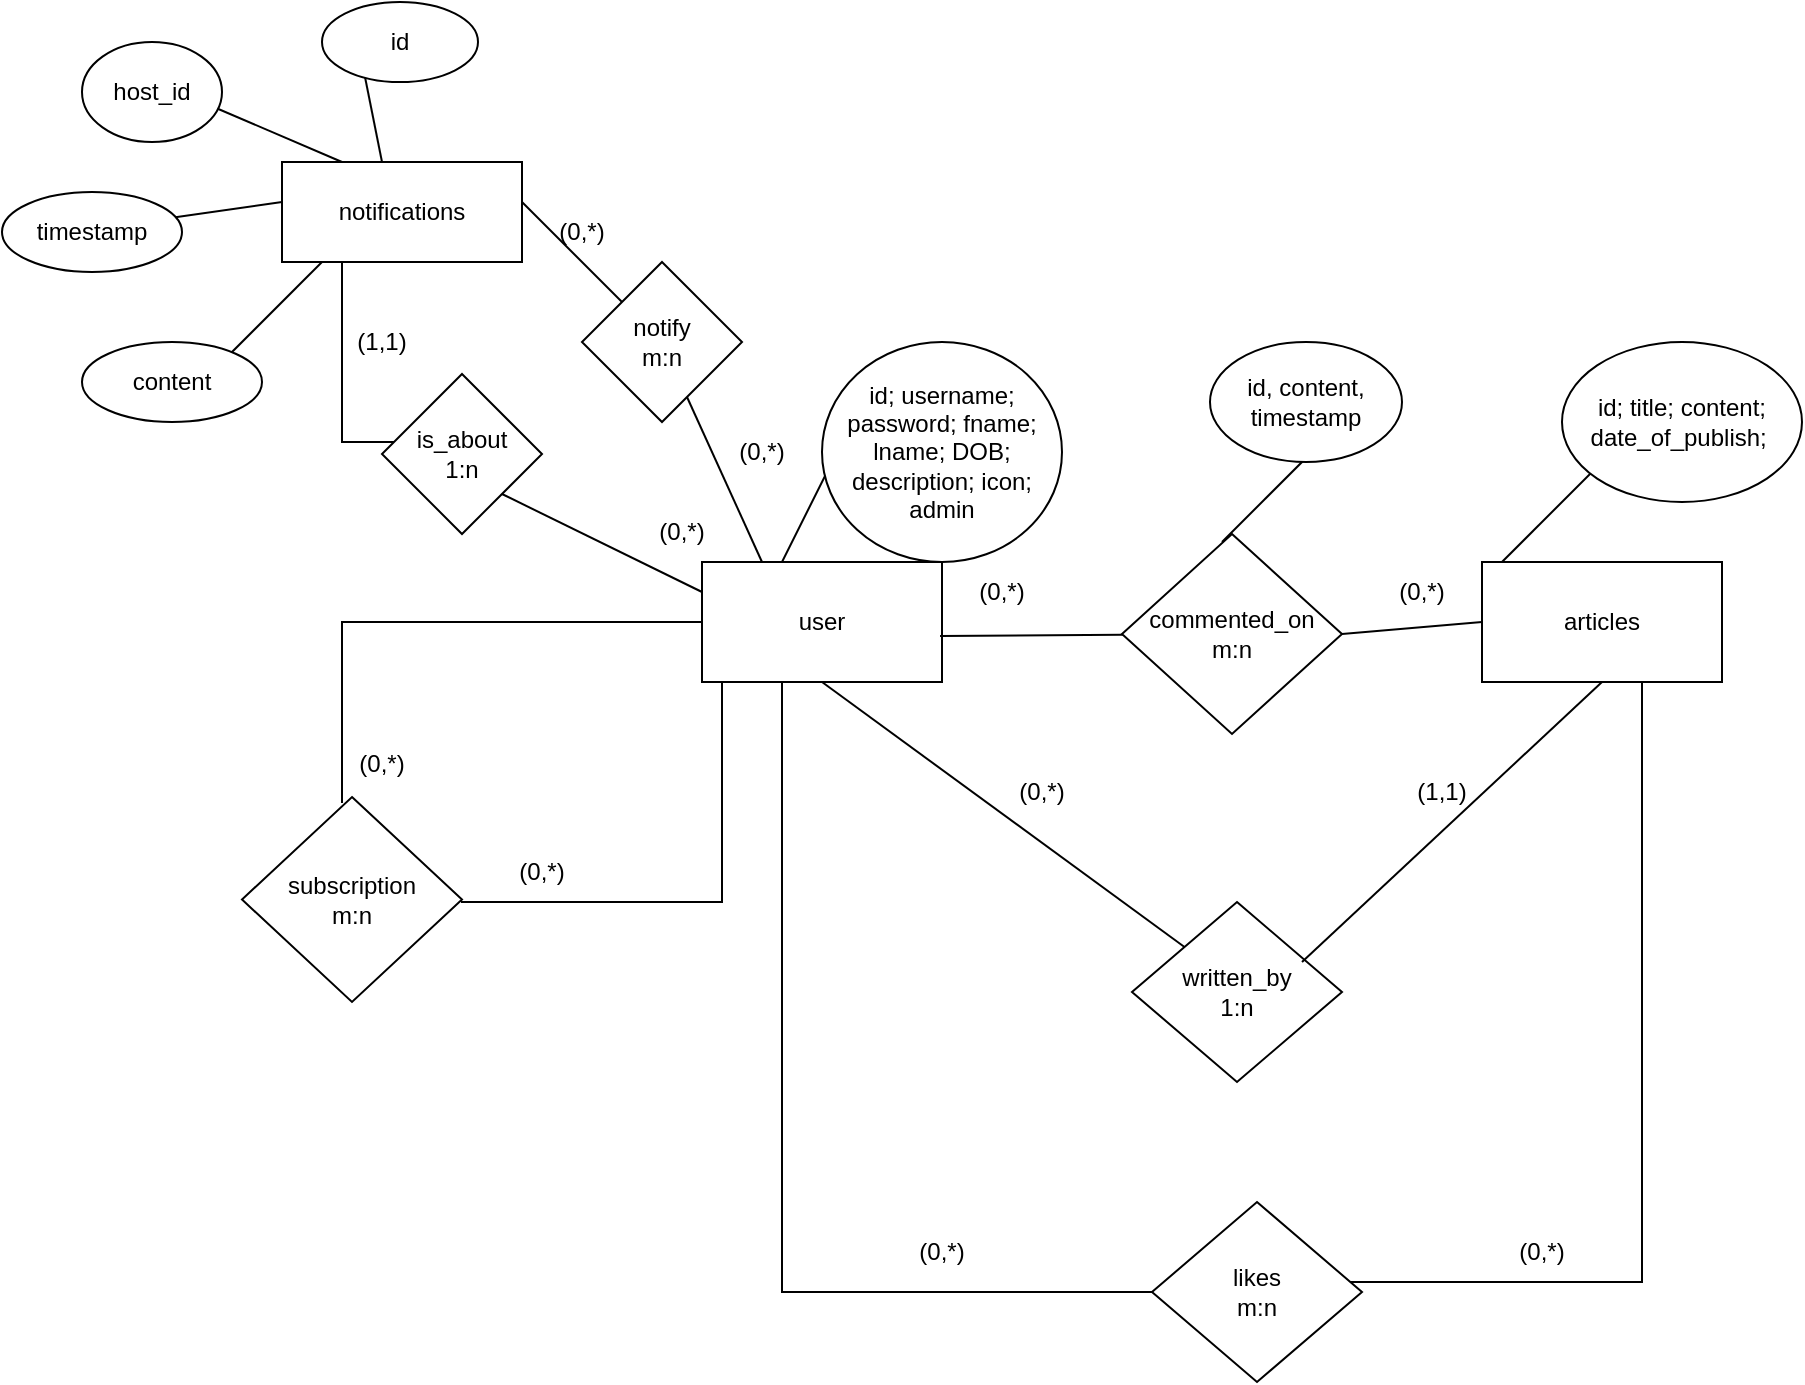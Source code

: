 <mxfile version="22.0.4" type="device">
  <diagram name="Page-1" id="V4wbKNGJBco0nnBHFYRO">
    <mxGraphModel dx="2014" dy="1910" grid="1" gridSize="10" guides="1" tooltips="1" connect="1" arrows="1" fold="1" page="1" pageScale="1" pageWidth="827" pageHeight="1169" math="0" shadow="0">
      <root>
        <mxCell id="0" />
        <mxCell id="1" parent="0" />
        <mxCell id="Q5Wlw16gAsBkRXOiy66L-1" value="user" style="rounded=0;whiteSpace=wrap;html=1;" vertex="1" parent="1">
          <mxGeometry x="100" y="90" width="120" height="60" as="geometry" />
        </mxCell>
        <mxCell id="Q5Wlw16gAsBkRXOiy66L-2" value="written_by&lt;br&gt;1:n" style="rhombus;whiteSpace=wrap;html=1;" vertex="1" parent="1">
          <mxGeometry x="315" y="260" width="105" height="90" as="geometry" />
        </mxCell>
        <mxCell id="Q5Wlw16gAsBkRXOiy66L-3" value="commented_on&lt;br&gt;m:n" style="rhombus;whiteSpace=wrap;html=1;" vertex="1" parent="1">
          <mxGeometry x="310" y="76" width="110" height="100" as="geometry" />
        </mxCell>
        <mxCell id="Q5Wlw16gAsBkRXOiy66L-4" value="articles" style="rounded=0;whiteSpace=wrap;html=1;" vertex="1" parent="1">
          <mxGeometry x="490" y="90" width="120" height="60" as="geometry" />
        </mxCell>
        <mxCell id="Q5Wlw16gAsBkRXOiy66L-5" value="" style="endArrow=none;html=1;rounded=0;entryX=0.5;entryY=1;entryDx=0;entryDy=0;" edge="1" parent="1" target="Q5Wlw16gAsBkRXOiy66L-4">
          <mxGeometry width="50" height="50" relative="1" as="geometry">
            <mxPoint x="400" y="290" as="sourcePoint" />
            <mxPoint x="450" y="240" as="targetPoint" />
          </mxGeometry>
        </mxCell>
        <mxCell id="Q5Wlw16gAsBkRXOiy66L-6" value="" style="endArrow=none;html=1;rounded=0;exitX=0;exitY=0;exitDx=0;exitDy=0;entryX=0.5;entryY=1;entryDx=0;entryDy=0;" edge="1" parent="1" source="Q5Wlw16gAsBkRXOiy66L-2" target="Q5Wlw16gAsBkRXOiy66L-1">
          <mxGeometry width="50" height="50" relative="1" as="geometry">
            <mxPoint x="160" y="250" as="sourcePoint" />
            <mxPoint x="160" y="160" as="targetPoint" />
          </mxGeometry>
        </mxCell>
        <mxCell id="Q5Wlw16gAsBkRXOiy66L-7" value="" style="endArrow=none;html=1;rounded=0;exitX=0.992;exitY=0.617;exitDx=0;exitDy=0;exitPerimeter=0;" edge="1" parent="1" source="Q5Wlw16gAsBkRXOiy66L-1" target="Q5Wlw16gAsBkRXOiy66L-3">
          <mxGeometry width="50" height="50" relative="1" as="geometry">
            <mxPoint x="220" y="130" as="sourcePoint" />
            <mxPoint x="270" y="80" as="targetPoint" />
          </mxGeometry>
        </mxCell>
        <mxCell id="Q5Wlw16gAsBkRXOiy66L-9" value="" style="endArrow=none;html=1;rounded=0;entryX=0;entryY=0.5;entryDx=0;entryDy=0;exitX=1;exitY=0.5;exitDx=0;exitDy=0;" edge="1" parent="1" source="Q5Wlw16gAsBkRXOiy66L-3" target="Q5Wlw16gAsBkRXOiy66L-4">
          <mxGeometry width="50" height="50" relative="1" as="geometry">
            <mxPoint x="414" y="130" as="sourcePoint" />
            <mxPoint x="464" y="80" as="targetPoint" />
          </mxGeometry>
        </mxCell>
        <mxCell id="Q5Wlw16gAsBkRXOiy66L-10" value="" style="shape=partialRectangle;whiteSpace=wrap;html=1;bottom=0;right=0;fillColor=none;rotation=-180;" vertex="1" parent="1">
          <mxGeometry x="420" y="150" width="150" height="300" as="geometry" />
        </mxCell>
        <mxCell id="Q5Wlw16gAsBkRXOiy66L-11" value="" style="shape=partialRectangle;whiteSpace=wrap;html=1;bottom=0;right=0;fillColor=none;rotation=-90;" vertex="1" parent="1">
          <mxGeometry x="82.5" y="207.5" width="305" height="190" as="geometry" />
        </mxCell>
        <mxCell id="Q5Wlw16gAsBkRXOiy66L-12" value="likes&lt;br&gt;m:n" style="rhombus;whiteSpace=wrap;html=1;" vertex="1" parent="1">
          <mxGeometry x="325" y="410" width="105" height="90" as="geometry" />
        </mxCell>
        <mxCell id="Q5Wlw16gAsBkRXOiy66L-19" value="subscription&lt;br&gt;m:n" style="rhombus;whiteSpace=wrap;html=1;" vertex="1" parent="1">
          <mxGeometry x="-130" y="207.5" width="110" height="102.5" as="geometry" />
        </mxCell>
        <mxCell id="Q5Wlw16gAsBkRXOiy66L-20" value="" style="shape=partialRectangle;whiteSpace=wrap;html=1;bottom=0;right=0;fillColor=none;rotation=-180;" vertex="1" parent="1">
          <mxGeometry x="-20" y="150" width="130" height="110" as="geometry" />
        </mxCell>
        <mxCell id="Q5Wlw16gAsBkRXOiy66L-21" value="" style="shape=partialRectangle;whiteSpace=wrap;html=1;bottom=0;right=0;fillColor=none;" vertex="1" parent="1">
          <mxGeometry x="-80" y="120" width="180" height="90" as="geometry" />
        </mxCell>
        <mxCell id="Q5Wlw16gAsBkRXOiy66L-23" value="" style="endArrow=none;html=1;rounded=0;exitX=0.25;exitY=0;exitDx=0;exitDy=0;" edge="1" parent="1" source="Q5Wlw16gAsBkRXOiy66L-1" target="Q5Wlw16gAsBkRXOiy66L-24">
          <mxGeometry width="50" height="50" relative="1" as="geometry">
            <mxPoint x="40" y="50" as="sourcePoint" />
            <mxPoint x="80" y="-20" as="targetPoint" />
          </mxGeometry>
        </mxCell>
        <mxCell id="Q5Wlw16gAsBkRXOiy66L-24" value="notify&lt;br&gt;m:n" style="rhombus;whiteSpace=wrap;html=1;" vertex="1" parent="1">
          <mxGeometry x="40" y="-60" width="80" height="80" as="geometry" />
        </mxCell>
        <mxCell id="Q5Wlw16gAsBkRXOiy66L-25" value="" style="endArrow=none;html=1;rounded=0;" edge="1" parent="1">
          <mxGeometry width="50" height="50" relative="1" as="geometry">
            <mxPoint x="60" y="-40" as="sourcePoint" />
            <mxPoint x="10" y="-90" as="targetPoint" />
          </mxGeometry>
        </mxCell>
        <mxCell id="Q5Wlw16gAsBkRXOiy66L-26" value="notifications" style="rounded=0;whiteSpace=wrap;html=1;" vertex="1" parent="1">
          <mxGeometry x="-110" y="-110" width="120" height="50" as="geometry" />
        </mxCell>
        <mxCell id="Q5Wlw16gAsBkRXOiy66L-28" value="(0,*)" style="text;html=1;strokeColor=none;fillColor=none;align=center;verticalAlign=middle;whiteSpace=wrap;rounded=0;" vertex="1" parent="1">
          <mxGeometry x="-90" y="176" width="60" height="30" as="geometry" />
        </mxCell>
        <mxCell id="Q5Wlw16gAsBkRXOiy66L-29" value="(0,*)" style="text;html=1;strokeColor=none;fillColor=none;align=center;verticalAlign=middle;whiteSpace=wrap;rounded=0;" vertex="1" parent="1">
          <mxGeometry x="-10" y="230" width="60" height="30" as="geometry" />
        </mxCell>
        <mxCell id="Q5Wlw16gAsBkRXOiy66L-30" value="" style="endArrow=none;html=1;rounded=0;" edge="1" parent="1">
          <mxGeometry width="50" height="50" relative="1" as="geometry">
            <mxPoint x="-140" y="-10" as="sourcePoint" />
            <mxPoint x="-90" y="-60" as="targetPoint" />
          </mxGeometry>
        </mxCell>
        <mxCell id="Q5Wlw16gAsBkRXOiy66L-32" value="content" style="ellipse;whiteSpace=wrap;html=1;" vertex="1" parent="1">
          <mxGeometry x="-210" y="-20" width="90" height="40" as="geometry" />
        </mxCell>
        <mxCell id="Q5Wlw16gAsBkRXOiy66L-33" value="(0,*)" style="text;html=1;strokeColor=none;fillColor=none;align=center;verticalAlign=middle;whiteSpace=wrap;rounded=0;" vertex="1" parent="1">
          <mxGeometry x="10" y="-90" width="60" height="30" as="geometry" />
        </mxCell>
        <mxCell id="Q5Wlw16gAsBkRXOiy66L-34" value="(0,*)" style="text;html=1;strokeColor=none;fillColor=none;align=center;verticalAlign=middle;whiteSpace=wrap;rounded=0;" vertex="1" parent="1">
          <mxGeometry x="100" y="20" width="60" height="30" as="geometry" />
        </mxCell>
        <mxCell id="Q5Wlw16gAsBkRXOiy66L-35" value="(0,*)" style="text;html=1;strokeColor=none;fillColor=none;align=center;verticalAlign=middle;whiteSpace=wrap;rounded=0;" vertex="1" parent="1">
          <mxGeometry x="220" y="90" width="60" height="30" as="geometry" />
        </mxCell>
        <mxCell id="Q5Wlw16gAsBkRXOiy66L-36" value="(0,*)" style="text;html=1;strokeColor=none;fillColor=none;align=center;verticalAlign=middle;whiteSpace=wrap;rounded=0;" vertex="1" parent="1">
          <mxGeometry x="430" y="90" width="60" height="30" as="geometry" />
        </mxCell>
        <mxCell id="Q5Wlw16gAsBkRXOiy66L-37" value="(0,*)" style="text;html=1;strokeColor=none;fillColor=none;align=center;verticalAlign=middle;whiteSpace=wrap;rounded=0;" vertex="1" parent="1">
          <mxGeometry x="240" y="190" width="60" height="30" as="geometry" />
        </mxCell>
        <mxCell id="Q5Wlw16gAsBkRXOiy66L-38" value="(1,1)" style="text;html=1;strokeColor=none;fillColor=none;align=center;verticalAlign=middle;whiteSpace=wrap;rounded=0;" vertex="1" parent="1">
          <mxGeometry x="440" y="190" width="60" height="30" as="geometry" />
        </mxCell>
        <mxCell id="Q5Wlw16gAsBkRXOiy66L-39" value="(0,*)" style="text;html=1;strokeColor=none;fillColor=none;align=center;verticalAlign=middle;whiteSpace=wrap;rounded=0;" vertex="1" parent="1">
          <mxGeometry x="190" y="420" width="60" height="30" as="geometry" />
        </mxCell>
        <mxCell id="Q5Wlw16gAsBkRXOiy66L-40" value="(0,*)" style="text;html=1;strokeColor=none;fillColor=none;align=center;verticalAlign=middle;whiteSpace=wrap;rounded=0;" vertex="1" parent="1">
          <mxGeometry x="490" y="420" width="60" height="30" as="geometry" />
        </mxCell>
        <mxCell id="Q5Wlw16gAsBkRXOiy66L-41" value="" style="endArrow=none;html=1;rounded=0;" edge="1" parent="1">
          <mxGeometry width="50" height="50" relative="1" as="geometry">
            <mxPoint x="-180" y="-80" as="sourcePoint" />
            <mxPoint x="-110" y="-90" as="targetPoint" />
          </mxGeometry>
        </mxCell>
        <mxCell id="Q5Wlw16gAsBkRXOiy66L-42" value="timestamp" style="ellipse;whiteSpace=wrap;html=1;" vertex="1" parent="1">
          <mxGeometry x="-250" y="-95" width="90" height="40" as="geometry" />
        </mxCell>
        <mxCell id="Q5Wlw16gAsBkRXOiy66L-43" value="" style="endArrow=none;html=1;rounded=0;entryX=0.25;entryY=0;entryDx=0;entryDy=0;" edge="1" parent="1" target="Q5Wlw16gAsBkRXOiy66L-26">
          <mxGeometry width="50" height="50" relative="1" as="geometry">
            <mxPoint x="-150" y="-140" as="sourcePoint" />
            <mxPoint x="-110" y="-170" as="targetPoint" />
          </mxGeometry>
        </mxCell>
        <mxCell id="Q5Wlw16gAsBkRXOiy66L-44" value="host_id" style="ellipse;whiteSpace=wrap;html=1;" vertex="1" parent="1">
          <mxGeometry x="-210" y="-170" width="70" height="50" as="geometry" />
        </mxCell>
        <mxCell id="Q5Wlw16gAsBkRXOiy66L-46" value="" style="shape=partialRectangle;whiteSpace=wrap;html=1;bottom=0;right=0;fillColor=none;rotation=-90;" vertex="1" parent="1">
          <mxGeometry x="-107.5" y="-32.5" width="90" height="35" as="geometry" />
        </mxCell>
        <mxCell id="Q5Wlw16gAsBkRXOiy66L-47" value="is_about&lt;br&gt;1:n" style="rhombus;whiteSpace=wrap;html=1;" vertex="1" parent="1">
          <mxGeometry x="-60" y="-4" width="80" height="80" as="geometry" />
        </mxCell>
        <mxCell id="Q5Wlw16gAsBkRXOiy66L-48" value="" style="endArrow=none;html=1;rounded=0;exitX=0;exitY=0.25;exitDx=0;exitDy=0;entryX=1;entryY=1;entryDx=0;entryDy=0;" edge="1" parent="1" source="Q5Wlw16gAsBkRXOiy66L-1" target="Q5Wlw16gAsBkRXOiy66L-47">
          <mxGeometry width="50" height="50" relative="1" as="geometry">
            <mxPoint x="80" y="100" as="sourcePoint" />
            <mxPoint y="60" as="targetPoint" />
          </mxGeometry>
        </mxCell>
        <mxCell id="Q5Wlw16gAsBkRXOiy66L-49" value="(1,1)" style="text;html=1;strokeColor=none;fillColor=none;align=center;verticalAlign=middle;whiteSpace=wrap;rounded=0;" vertex="1" parent="1">
          <mxGeometry x="-90" y="-35" width="60" height="30" as="geometry" />
        </mxCell>
        <mxCell id="Q5Wlw16gAsBkRXOiy66L-50" value="(0,*)" style="text;html=1;strokeColor=none;fillColor=none;align=center;verticalAlign=middle;whiteSpace=wrap;rounded=0;" vertex="1" parent="1">
          <mxGeometry x="60" y="60" width="60" height="30" as="geometry" />
        </mxCell>
        <mxCell id="Q5Wlw16gAsBkRXOiy66L-52" value="" style="endArrow=none;html=1;rounded=0;" edge="1" parent="1">
          <mxGeometry width="50" height="50" relative="1" as="geometry">
            <mxPoint x="140" y="90" as="sourcePoint" />
            <mxPoint x="170" y="30" as="targetPoint" />
          </mxGeometry>
        </mxCell>
        <mxCell id="Q5Wlw16gAsBkRXOiy66L-53" value="id; username; password; fname; lname; DOB; description; icon; admin" style="ellipse;whiteSpace=wrap;html=1;" vertex="1" parent="1">
          <mxGeometry x="160" y="-20" width="120" height="110" as="geometry" />
        </mxCell>
        <mxCell id="Q5Wlw16gAsBkRXOiy66L-54" value="" style="endArrow=none;html=1;rounded=0;" edge="1" parent="1">
          <mxGeometry width="50" height="50" relative="1" as="geometry">
            <mxPoint x="360" y="80" as="sourcePoint" />
            <mxPoint x="410" y="30" as="targetPoint" />
          </mxGeometry>
        </mxCell>
        <mxCell id="Q5Wlw16gAsBkRXOiy66L-55" value="id, content, timestamp" style="ellipse;whiteSpace=wrap;html=1;" vertex="1" parent="1">
          <mxGeometry x="354" y="-20" width="96" height="60" as="geometry" />
        </mxCell>
        <mxCell id="Q5Wlw16gAsBkRXOiy66L-56" value="" style="endArrow=none;html=1;rounded=0;" edge="1" parent="1">
          <mxGeometry width="50" height="50" relative="1" as="geometry">
            <mxPoint x="500" y="90" as="sourcePoint" />
            <mxPoint x="550" y="40" as="targetPoint" />
          </mxGeometry>
        </mxCell>
        <mxCell id="Q5Wlw16gAsBkRXOiy66L-57" value="id; title; content; date_of_publish;&amp;nbsp;" style="ellipse;whiteSpace=wrap;html=1;" vertex="1" parent="1">
          <mxGeometry x="530" y="-20" width="120" height="80" as="geometry" />
        </mxCell>
        <mxCell id="Q5Wlw16gAsBkRXOiy66L-58" value="" style="endArrow=none;html=1;rounded=0;" edge="1" parent="1">
          <mxGeometry width="50" height="50" relative="1" as="geometry">
            <mxPoint x="-60" y="-110" as="sourcePoint" />
            <mxPoint x="-70" y="-160" as="targetPoint" />
          </mxGeometry>
        </mxCell>
        <mxCell id="Q5Wlw16gAsBkRXOiy66L-59" value="id" style="ellipse;whiteSpace=wrap;html=1;" vertex="1" parent="1">
          <mxGeometry x="-90" y="-190" width="78" height="40" as="geometry" />
        </mxCell>
      </root>
    </mxGraphModel>
  </diagram>
</mxfile>
